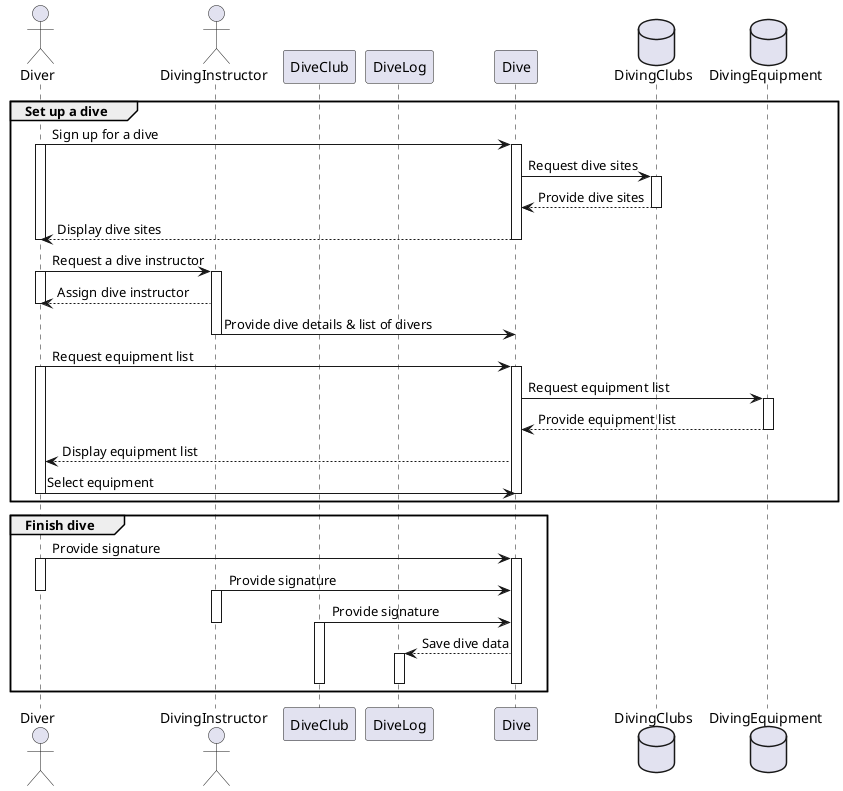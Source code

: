 @startuml ScubasPart2

actor Diver as d
actor DivingInstructor as di
participant DiveClub as dc
participant DiveLog as dl
participant Dive
database DivingClubs as dcDB
database DivingEquipment

group Set up a dive
d -> Dive: Sign up for a dive
activate d
    activate Dive
    Dive -> dcDB: Request dive sites
    activate dcDB
    dcDB --> Dive: Provide dive sites
    deactivate dcDB
    Dive --> d: Display dive sites
    deactivate Dive

    deactivate d
    d -> di: Request a dive instructor
    activate di
    activate d
    di --> d: Assign dive instructor
    deactivate d
    di -> Dive: Provide dive details & list of divers
    deactivate di

    d -> Dive: Request equipment list
    activate d
    activate Dive
    Dive -> DivingEquipment: Request equipment list
    activate DivingEquipment
    DivingEquipment --> Dive: Provide equipment list
    deactivate DivingEquipment
    Dive --> d: Display equipment list
    d -> Dive: Select equipment
    deactivate Dive
    deactivate d
end

group Finish dive
    d -> Dive: Provide signature
    activate Dive
    activate d
    di -> Dive: Provide signature
    deactivate d
    activate di
    dc -> Dive: Provide signature
    deactivate di
    activate dc
    Dive --> dl: Save dive data
    activate dl
    deactivate dl
    deactivate dc
    deactivate Dive
end

@enduml